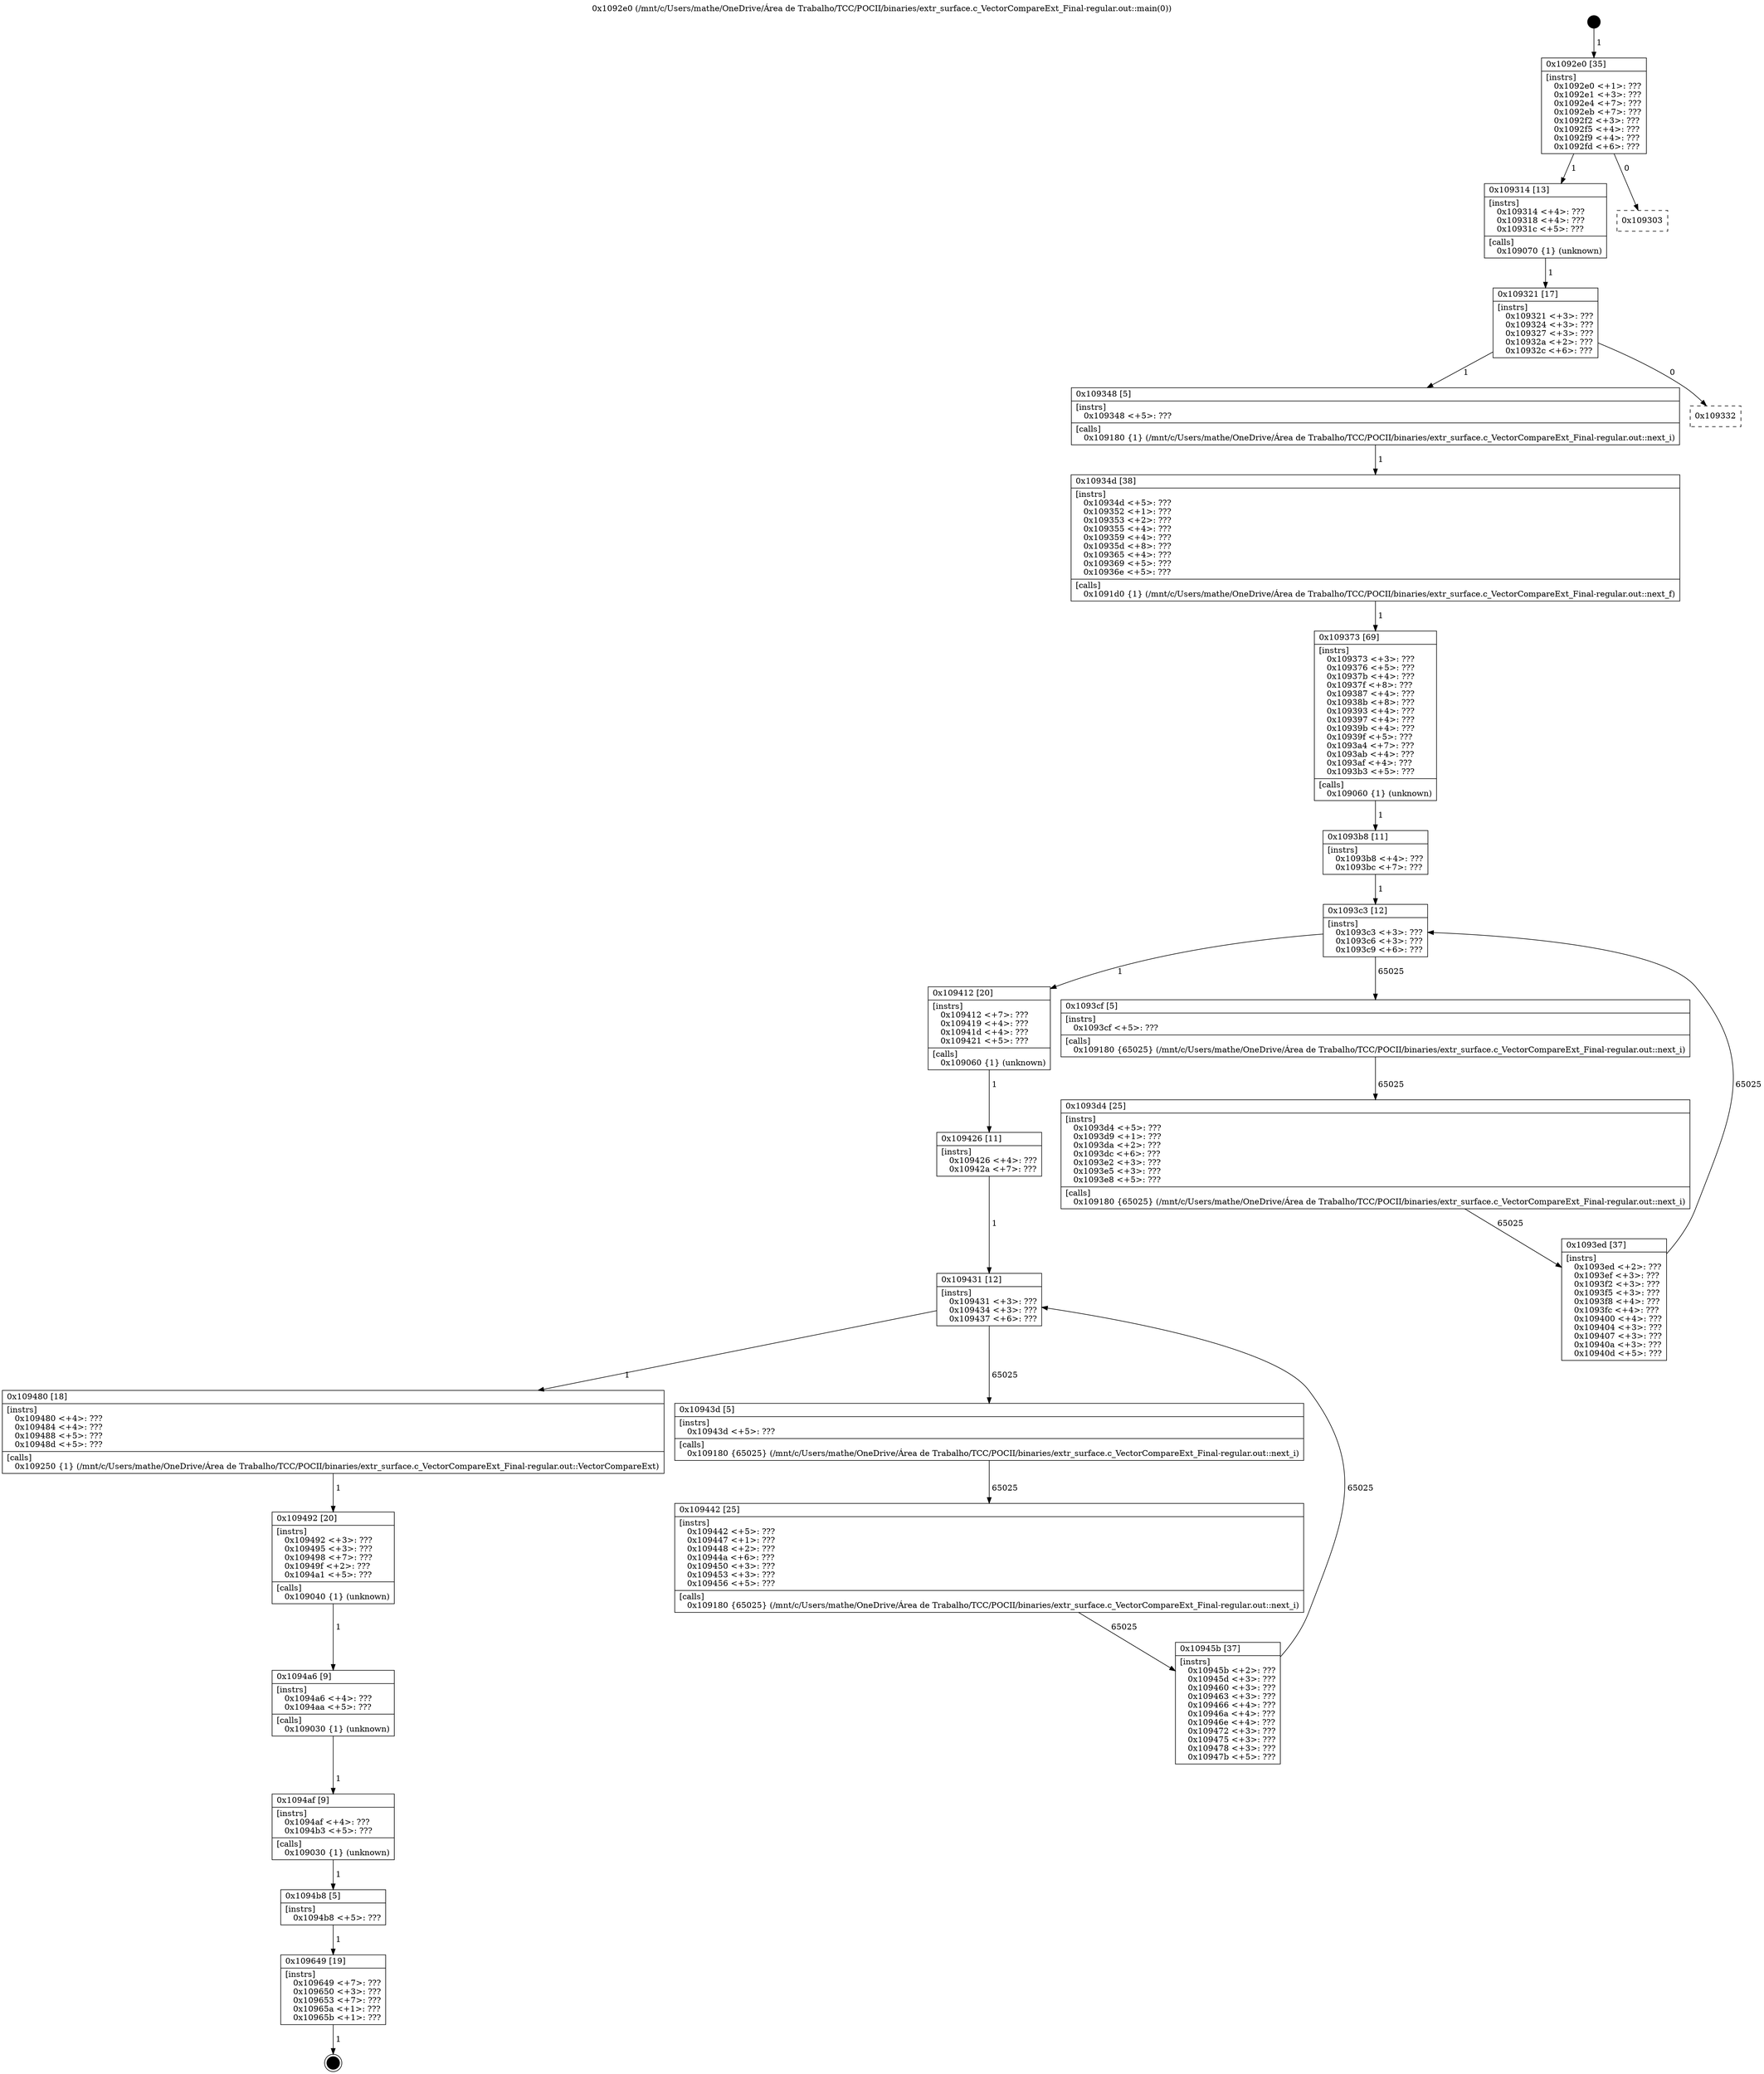 digraph "0x1092e0" {
  label = "0x1092e0 (/mnt/c/Users/mathe/OneDrive/Área de Trabalho/TCC/POCII/binaries/extr_surface.c_VectorCompareExt_Final-regular.out::main(0))"
  labelloc = "t"
  node[shape=record]

  Entry [label="",width=0.3,height=0.3,shape=circle,fillcolor=black,style=filled]
  "0x1092e0" [label="{
     0x1092e0 [35]\l
     | [instrs]\l
     &nbsp;&nbsp;0x1092e0 \<+1\>: ???\l
     &nbsp;&nbsp;0x1092e1 \<+3\>: ???\l
     &nbsp;&nbsp;0x1092e4 \<+7\>: ???\l
     &nbsp;&nbsp;0x1092eb \<+7\>: ???\l
     &nbsp;&nbsp;0x1092f2 \<+3\>: ???\l
     &nbsp;&nbsp;0x1092f5 \<+4\>: ???\l
     &nbsp;&nbsp;0x1092f9 \<+4\>: ???\l
     &nbsp;&nbsp;0x1092fd \<+6\>: ???\l
  }"]
  "0x109314" [label="{
     0x109314 [13]\l
     | [instrs]\l
     &nbsp;&nbsp;0x109314 \<+4\>: ???\l
     &nbsp;&nbsp;0x109318 \<+4\>: ???\l
     &nbsp;&nbsp;0x10931c \<+5\>: ???\l
     | [calls]\l
     &nbsp;&nbsp;0x109070 \{1\} (unknown)\l
  }"]
  "0x109303" [label="{
     0x109303\l
  }", style=dashed]
  "0x109321" [label="{
     0x109321 [17]\l
     | [instrs]\l
     &nbsp;&nbsp;0x109321 \<+3\>: ???\l
     &nbsp;&nbsp;0x109324 \<+3\>: ???\l
     &nbsp;&nbsp;0x109327 \<+3\>: ???\l
     &nbsp;&nbsp;0x10932a \<+2\>: ???\l
     &nbsp;&nbsp;0x10932c \<+6\>: ???\l
  }"]
  "0x109348" [label="{
     0x109348 [5]\l
     | [instrs]\l
     &nbsp;&nbsp;0x109348 \<+5\>: ???\l
     | [calls]\l
     &nbsp;&nbsp;0x109180 \{1\} (/mnt/c/Users/mathe/OneDrive/Área de Trabalho/TCC/POCII/binaries/extr_surface.c_VectorCompareExt_Final-regular.out::next_i)\l
  }"]
  "0x109332" [label="{
     0x109332\l
  }", style=dashed]
  "0x10934d" [label="{
     0x10934d [38]\l
     | [instrs]\l
     &nbsp;&nbsp;0x10934d \<+5\>: ???\l
     &nbsp;&nbsp;0x109352 \<+1\>: ???\l
     &nbsp;&nbsp;0x109353 \<+2\>: ???\l
     &nbsp;&nbsp;0x109355 \<+4\>: ???\l
     &nbsp;&nbsp;0x109359 \<+4\>: ???\l
     &nbsp;&nbsp;0x10935d \<+8\>: ???\l
     &nbsp;&nbsp;0x109365 \<+4\>: ???\l
     &nbsp;&nbsp;0x109369 \<+5\>: ???\l
     &nbsp;&nbsp;0x10936e \<+5\>: ???\l
     | [calls]\l
     &nbsp;&nbsp;0x1091d0 \{1\} (/mnt/c/Users/mathe/OneDrive/Área de Trabalho/TCC/POCII/binaries/extr_surface.c_VectorCompareExt_Final-regular.out::next_f)\l
  }"]
  "0x109373" [label="{
     0x109373 [69]\l
     | [instrs]\l
     &nbsp;&nbsp;0x109373 \<+3\>: ???\l
     &nbsp;&nbsp;0x109376 \<+5\>: ???\l
     &nbsp;&nbsp;0x10937b \<+4\>: ???\l
     &nbsp;&nbsp;0x10937f \<+8\>: ???\l
     &nbsp;&nbsp;0x109387 \<+4\>: ???\l
     &nbsp;&nbsp;0x10938b \<+8\>: ???\l
     &nbsp;&nbsp;0x109393 \<+4\>: ???\l
     &nbsp;&nbsp;0x109397 \<+4\>: ???\l
     &nbsp;&nbsp;0x10939b \<+4\>: ???\l
     &nbsp;&nbsp;0x10939f \<+5\>: ???\l
     &nbsp;&nbsp;0x1093a4 \<+7\>: ???\l
     &nbsp;&nbsp;0x1093ab \<+4\>: ???\l
     &nbsp;&nbsp;0x1093af \<+4\>: ???\l
     &nbsp;&nbsp;0x1093b3 \<+5\>: ???\l
     | [calls]\l
     &nbsp;&nbsp;0x109060 \{1\} (unknown)\l
  }"]
  "0x1093c3" [label="{
     0x1093c3 [12]\l
     | [instrs]\l
     &nbsp;&nbsp;0x1093c3 \<+3\>: ???\l
     &nbsp;&nbsp;0x1093c6 \<+3\>: ???\l
     &nbsp;&nbsp;0x1093c9 \<+6\>: ???\l
  }"]
  "0x109412" [label="{
     0x109412 [20]\l
     | [instrs]\l
     &nbsp;&nbsp;0x109412 \<+7\>: ???\l
     &nbsp;&nbsp;0x109419 \<+4\>: ???\l
     &nbsp;&nbsp;0x10941d \<+4\>: ???\l
     &nbsp;&nbsp;0x109421 \<+5\>: ???\l
     | [calls]\l
     &nbsp;&nbsp;0x109060 \{1\} (unknown)\l
  }"]
  "0x1093cf" [label="{
     0x1093cf [5]\l
     | [instrs]\l
     &nbsp;&nbsp;0x1093cf \<+5\>: ???\l
     | [calls]\l
     &nbsp;&nbsp;0x109180 \{65025\} (/mnt/c/Users/mathe/OneDrive/Área de Trabalho/TCC/POCII/binaries/extr_surface.c_VectorCompareExt_Final-regular.out::next_i)\l
  }"]
  "0x1093d4" [label="{
     0x1093d4 [25]\l
     | [instrs]\l
     &nbsp;&nbsp;0x1093d4 \<+5\>: ???\l
     &nbsp;&nbsp;0x1093d9 \<+1\>: ???\l
     &nbsp;&nbsp;0x1093da \<+2\>: ???\l
     &nbsp;&nbsp;0x1093dc \<+6\>: ???\l
     &nbsp;&nbsp;0x1093e2 \<+3\>: ???\l
     &nbsp;&nbsp;0x1093e5 \<+3\>: ???\l
     &nbsp;&nbsp;0x1093e8 \<+5\>: ???\l
     | [calls]\l
     &nbsp;&nbsp;0x109180 \{65025\} (/mnt/c/Users/mathe/OneDrive/Área de Trabalho/TCC/POCII/binaries/extr_surface.c_VectorCompareExt_Final-regular.out::next_i)\l
  }"]
  "0x1093ed" [label="{
     0x1093ed [37]\l
     | [instrs]\l
     &nbsp;&nbsp;0x1093ed \<+2\>: ???\l
     &nbsp;&nbsp;0x1093ef \<+3\>: ???\l
     &nbsp;&nbsp;0x1093f2 \<+3\>: ???\l
     &nbsp;&nbsp;0x1093f5 \<+3\>: ???\l
     &nbsp;&nbsp;0x1093f8 \<+4\>: ???\l
     &nbsp;&nbsp;0x1093fc \<+4\>: ???\l
     &nbsp;&nbsp;0x109400 \<+4\>: ???\l
     &nbsp;&nbsp;0x109404 \<+3\>: ???\l
     &nbsp;&nbsp;0x109407 \<+3\>: ???\l
     &nbsp;&nbsp;0x10940a \<+3\>: ???\l
     &nbsp;&nbsp;0x10940d \<+5\>: ???\l
  }"]
  "0x1093b8" [label="{
     0x1093b8 [11]\l
     | [instrs]\l
     &nbsp;&nbsp;0x1093b8 \<+4\>: ???\l
     &nbsp;&nbsp;0x1093bc \<+7\>: ???\l
  }"]
  "0x109431" [label="{
     0x109431 [12]\l
     | [instrs]\l
     &nbsp;&nbsp;0x109431 \<+3\>: ???\l
     &nbsp;&nbsp;0x109434 \<+3\>: ???\l
     &nbsp;&nbsp;0x109437 \<+6\>: ???\l
  }"]
  "0x109480" [label="{
     0x109480 [18]\l
     | [instrs]\l
     &nbsp;&nbsp;0x109480 \<+4\>: ???\l
     &nbsp;&nbsp;0x109484 \<+4\>: ???\l
     &nbsp;&nbsp;0x109488 \<+5\>: ???\l
     &nbsp;&nbsp;0x10948d \<+5\>: ???\l
     | [calls]\l
     &nbsp;&nbsp;0x109250 \{1\} (/mnt/c/Users/mathe/OneDrive/Área de Trabalho/TCC/POCII/binaries/extr_surface.c_VectorCompareExt_Final-regular.out::VectorCompareExt)\l
  }"]
  "0x10943d" [label="{
     0x10943d [5]\l
     | [instrs]\l
     &nbsp;&nbsp;0x10943d \<+5\>: ???\l
     | [calls]\l
     &nbsp;&nbsp;0x109180 \{65025\} (/mnt/c/Users/mathe/OneDrive/Área de Trabalho/TCC/POCII/binaries/extr_surface.c_VectorCompareExt_Final-regular.out::next_i)\l
  }"]
  "0x109442" [label="{
     0x109442 [25]\l
     | [instrs]\l
     &nbsp;&nbsp;0x109442 \<+5\>: ???\l
     &nbsp;&nbsp;0x109447 \<+1\>: ???\l
     &nbsp;&nbsp;0x109448 \<+2\>: ???\l
     &nbsp;&nbsp;0x10944a \<+6\>: ???\l
     &nbsp;&nbsp;0x109450 \<+3\>: ???\l
     &nbsp;&nbsp;0x109453 \<+3\>: ???\l
     &nbsp;&nbsp;0x109456 \<+5\>: ???\l
     | [calls]\l
     &nbsp;&nbsp;0x109180 \{65025\} (/mnt/c/Users/mathe/OneDrive/Área de Trabalho/TCC/POCII/binaries/extr_surface.c_VectorCompareExt_Final-regular.out::next_i)\l
  }"]
  "0x10945b" [label="{
     0x10945b [37]\l
     | [instrs]\l
     &nbsp;&nbsp;0x10945b \<+2\>: ???\l
     &nbsp;&nbsp;0x10945d \<+3\>: ???\l
     &nbsp;&nbsp;0x109460 \<+3\>: ???\l
     &nbsp;&nbsp;0x109463 \<+3\>: ???\l
     &nbsp;&nbsp;0x109466 \<+4\>: ???\l
     &nbsp;&nbsp;0x10946a \<+4\>: ???\l
     &nbsp;&nbsp;0x10946e \<+4\>: ???\l
     &nbsp;&nbsp;0x109472 \<+3\>: ???\l
     &nbsp;&nbsp;0x109475 \<+3\>: ???\l
     &nbsp;&nbsp;0x109478 \<+3\>: ???\l
     &nbsp;&nbsp;0x10947b \<+5\>: ???\l
  }"]
  "0x109426" [label="{
     0x109426 [11]\l
     | [instrs]\l
     &nbsp;&nbsp;0x109426 \<+4\>: ???\l
     &nbsp;&nbsp;0x10942a \<+7\>: ???\l
  }"]
  "0x109492" [label="{
     0x109492 [20]\l
     | [instrs]\l
     &nbsp;&nbsp;0x109492 \<+3\>: ???\l
     &nbsp;&nbsp;0x109495 \<+3\>: ???\l
     &nbsp;&nbsp;0x109498 \<+7\>: ???\l
     &nbsp;&nbsp;0x10949f \<+2\>: ???\l
     &nbsp;&nbsp;0x1094a1 \<+5\>: ???\l
     | [calls]\l
     &nbsp;&nbsp;0x109040 \{1\} (unknown)\l
  }"]
  "0x1094a6" [label="{
     0x1094a6 [9]\l
     | [instrs]\l
     &nbsp;&nbsp;0x1094a6 \<+4\>: ???\l
     &nbsp;&nbsp;0x1094aa \<+5\>: ???\l
     | [calls]\l
     &nbsp;&nbsp;0x109030 \{1\} (unknown)\l
  }"]
  "0x1094af" [label="{
     0x1094af [9]\l
     | [instrs]\l
     &nbsp;&nbsp;0x1094af \<+4\>: ???\l
     &nbsp;&nbsp;0x1094b3 \<+5\>: ???\l
     | [calls]\l
     &nbsp;&nbsp;0x109030 \{1\} (unknown)\l
  }"]
  "0x1094b8" [label="{
     0x1094b8 [5]\l
     | [instrs]\l
     &nbsp;&nbsp;0x1094b8 \<+5\>: ???\l
  }"]
  "0x109649" [label="{
     0x109649 [19]\l
     | [instrs]\l
     &nbsp;&nbsp;0x109649 \<+7\>: ???\l
     &nbsp;&nbsp;0x109650 \<+3\>: ???\l
     &nbsp;&nbsp;0x109653 \<+7\>: ???\l
     &nbsp;&nbsp;0x10965a \<+1\>: ???\l
     &nbsp;&nbsp;0x10965b \<+1\>: ???\l
  }"]
  Exit [label="",width=0.3,height=0.3,shape=circle,fillcolor=black,style=filled,peripheries=2]
  Entry -> "0x1092e0" [label=" 1"]
  "0x1092e0" -> "0x109314" [label=" 1"]
  "0x1092e0" -> "0x109303" [label=" 0"]
  "0x109314" -> "0x109321" [label=" 1"]
  "0x109321" -> "0x109348" [label=" 1"]
  "0x109321" -> "0x109332" [label=" 0"]
  "0x109348" -> "0x10934d" [label=" 1"]
  "0x10934d" -> "0x109373" [label=" 1"]
  "0x109373" -> "0x1093b8" [label=" 1"]
  "0x1093c3" -> "0x109412" [label=" 1"]
  "0x1093c3" -> "0x1093cf" [label=" 65025"]
  "0x1093cf" -> "0x1093d4" [label=" 65025"]
  "0x1093d4" -> "0x1093ed" [label=" 65025"]
  "0x1093b8" -> "0x1093c3" [label=" 1"]
  "0x1093ed" -> "0x1093c3" [label=" 65025"]
  "0x109412" -> "0x109426" [label=" 1"]
  "0x109431" -> "0x109480" [label=" 1"]
  "0x109431" -> "0x10943d" [label=" 65025"]
  "0x10943d" -> "0x109442" [label=" 65025"]
  "0x109442" -> "0x10945b" [label=" 65025"]
  "0x109426" -> "0x109431" [label=" 1"]
  "0x10945b" -> "0x109431" [label=" 65025"]
  "0x109480" -> "0x109492" [label=" 1"]
  "0x109492" -> "0x1094a6" [label=" 1"]
  "0x1094a6" -> "0x1094af" [label=" 1"]
  "0x1094af" -> "0x1094b8" [label=" 1"]
  "0x1094b8" -> "0x109649" [label=" 1"]
  "0x109649" -> Exit [label=" 1"]
}
